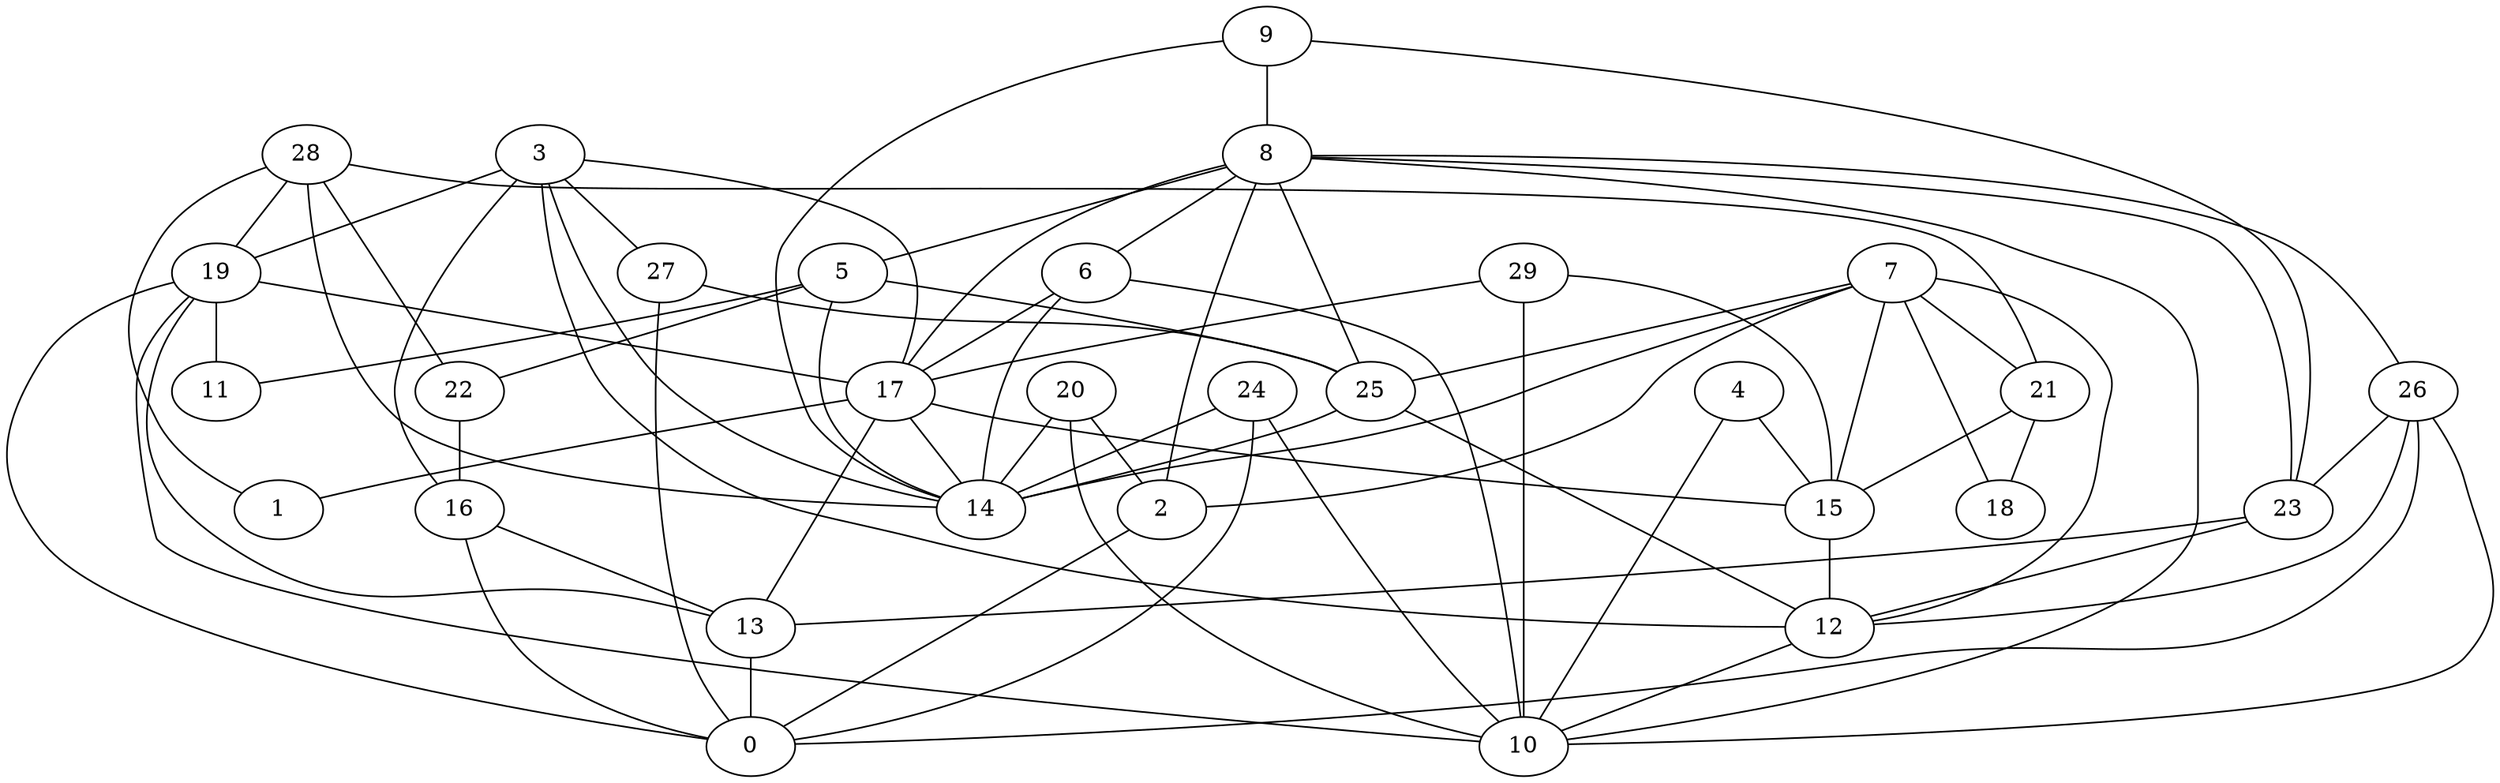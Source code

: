 digraph GG_graph {

subgraph G_graph {
edge [color = black]
"19" -> "17" [dir = none]
"28" -> "22" [dir = none]
"28" -> "1" [dir = none]
"28" -> "14" [dir = none]
"15" -> "12" [dir = none]
"29" -> "17" [dir = none]
"13" -> "0" [dir = none]
"17" -> "15" [dir = none]
"17" -> "14" [dir = none]
"9" -> "8" [dir = none]
"7" -> "18" [dir = none]
"7" -> "21" [dir = none]
"7" -> "14" [dir = none]
"27" -> "25" [dir = none]
"27" -> "0" [dir = none]
"26" -> "23" [dir = none]
"26" -> "0" [dir = none]
"8" -> "10" [dir = none]
"8" -> "2" [dir = none]
"8" -> "26" [dir = none]
"8" -> "17" [dir = none]
"20" -> "14" [dir = none]
"5" -> "11" [dir = none]
"5" -> "14" [dir = none]
"16" -> "13" [dir = none]
"6" -> "10" [dir = none]
"3" -> "14" [dir = none]
"24" -> "0" [dir = none]
"4" -> "10" [dir = none]
"8" -> "5" [dir = none]
"19" -> "13" [dir = none]
"9" -> "23" [dir = none]
"7" -> "25" [dir = none]
"19" -> "10" [dir = none]
"3" -> "16" [dir = none]
"26" -> "12" [dir = none]
"21" -> "15" [dir = none]
"21" -> "18" [dir = none]
"7" -> "15" [dir = none]
"19" -> "0" [dir = none]
"6" -> "17" [dir = none]
"24" -> "10" [dir = none]
"20" -> "10" [dir = none]
"17" -> "13" [dir = none]
"3" -> "12" [dir = none]
"23" -> "13" [dir = none]
"23" -> "12" [dir = none]
"7" -> "2" [dir = none]
"25" -> "12" [dir = none]
"28" -> "19" [dir = none]
"12" -> "10" [dir = none]
"16" -> "0" [dir = none]
"20" -> "2" [dir = none]
"28" -> "21" [dir = none]
"9" -> "14" [dir = none]
"6" -> "14" [dir = none]
"22" -> "16" [dir = none]
"4" -> "15" [dir = none]
"2" -> "0" [dir = none]
"8" -> "25" [dir = none]
"24" -> "14" [dir = none]
"3" -> "27" [dir = none]
"17" -> "1" [dir = none]
"29" -> "10" [dir = none]
"25" -> "14" [dir = none]
"3" -> "19" [dir = none]
"5" -> "25" [dir = none]
"3" -> "17" [dir = none]
"5" -> "22" [dir = none]
"8" -> "23" [dir = none]
"19" -> "11" [dir = none]
"29" -> "15" [dir = none]
"26" -> "10" [dir = none]
"8" -> "6" [dir = none]
"7" -> "12" [dir = none]
}

}
